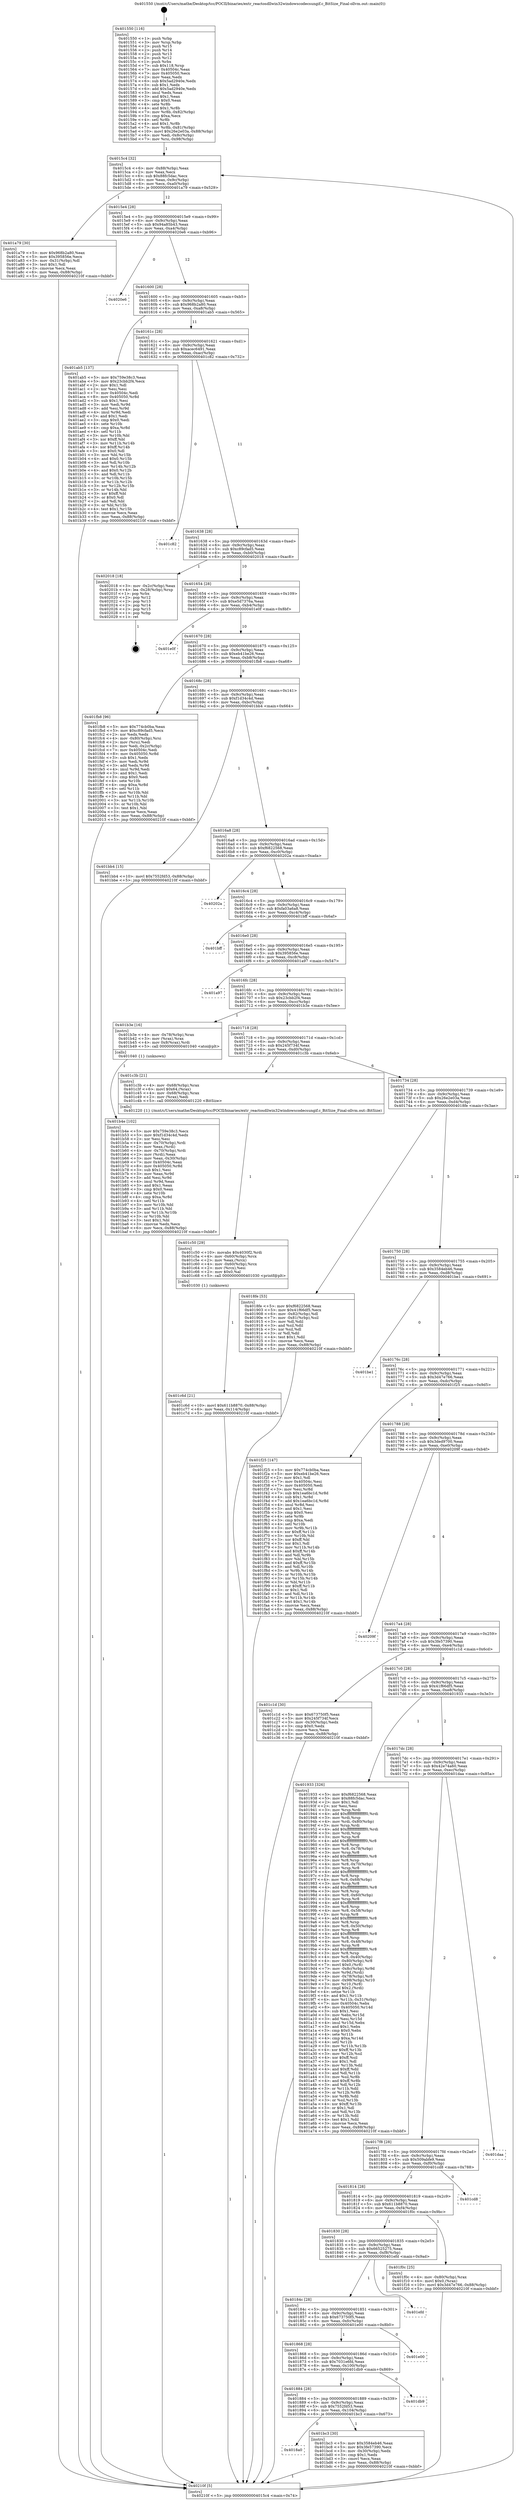 digraph "0x401550" {
  label = "0x401550 (/mnt/c/Users/mathe/Desktop/tcc/POCII/binaries/extr_reactosdllwin32windowscodecsungif.c_BitSize_Final-ollvm.out::main(0))"
  labelloc = "t"
  node[shape=record]

  Entry [label="",width=0.3,height=0.3,shape=circle,fillcolor=black,style=filled]
  "0x4015c4" [label="{
     0x4015c4 [32]\l
     | [instrs]\l
     &nbsp;&nbsp;0x4015c4 \<+6\>: mov -0x88(%rbp),%eax\l
     &nbsp;&nbsp;0x4015ca \<+2\>: mov %eax,%ecx\l
     &nbsp;&nbsp;0x4015cc \<+6\>: sub $0x88fc5dac,%ecx\l
     &nbsp;&nbsp;0x4015d2 \<+6\>: mov %eax,-0x9c(%rbp)\l
     &nbsp;&nbsp;0x4015d8 \<+6\>: mov %ecx,-0xa0(%rbp)\l
     &nbsp;&nbsp;0x4015de \<+6\>: je 0000000000401a79 \<main+0x529\>\l
  }"]
  "0x401a79" [label="{
     0x401a79 [30]\l
     | [instrs]\l
     &nbsp;&nbsp;0x401a79 \<+5\>: mov $0x968b2a80,%eax\l
     &nbsp;&nbsp;0x401a7e \<+5\>: mov $0x395856e,%ecx\l
     &nbsp;&nbsp;0x401a83 \<+3\>: mov -0x31(%rbp),%dl\l
     &nbsp;&nbsp;0x401a86 \<+3\>: test $0x1,%dl\l
     &nbsp;&nbsp;0x401a89 \<+3\>: cmovne %ecx,%eax\l
     &nbsp;&nbsp;0x401a8c \<+6\>: mov %eax,-0x88(%rbp)\l
     &nbsp;&nbsp;0x401a92 \<+5\>: jmp 000000000040210f \<main+0xbbf\>\l
  }"]
  "0x4015e4" [label="{
     0x4015e4 [28]\l
     | [instrs]\l
     &nbsp;&nbsp;0x4015e4 \<+5\>: jmp 00000000004015e9 \<main+0x99\>\l
     &nbsp;&nbsp;0x4015e9 \<+6\>: mov -0x9c(%rbp),%eax\l
     &nbsp;&nbsp;0x4015ef \<+5\>: sub $0x94a85b43,%eax\l
     &nbsp;&nbsp;0x4015f4 \<+6\>: mov %eax,-0xa4(%rbp)\l
     &nbsp;&nbsp;0x4015fa \<+6\>: je 00000000004020e6 \<main+0xb96\>\l
  }"]
  Exit [label="",width=0.3,height=0.3,shape=circle,fillcolor=black,style=filled,peripheries=2]
  "0x4020e6" [label="{
     0x4020e6\l
  }", style=dashed]
  "0x401600" [label="{
     0x401600 [28]\l
     | [instrs]\l
     &nbsp;&nbsp;0x401600 \<+5\>: jmp 0000000000401605 \<main+0xb5\>\l
     &nbsp;&nbsp;0x401605 \<+6\>: mov -0x9c(%rbp),%eax\l
     &nbsp;&nbsp;0x40160b \<+5\>: sub $0x968b2a80,%eax\l
     &nbsp;&nbsp;0x401610 \<+6\>: mov %eax,-0xa8(%rbp)\l
     &nbsp;&nbsp;0x401616 \<+6\>: je 0000000000401ab5 \<main+0x565\>\l
  }"]
  "0x401c6d" [label="{
     0x401c6d [21]\l
     | [instrs]\l
     &nbsp;&nbsp;0x401c6d \<+10\>: movl $0x611b8870,-0x88(%rbp)\l
     &nbsp;&nbsp;0x401c77 \<+6\>: mov %eax,-0x114(%rbp)\l
     &nbsp;&nbsp;0x401c7d \<+5\>: jmp 000000000040210f \<main+0xbbf\>\l
  }"]
  "0x401ab5" [label="{
     0x401ab5 [137]\l
     | [instrs]\l
     &nbsp;&nbsp;0x401ab5 \<+5\>: mov $0x759e38c3,%eax\l
     &nbsp;&nbsp;0x401aba \<+5\>: mov $0x23cbb2f4,%ecx\l
     &nbsp;&nbsp;0x401abf \<+2\>: mov $0x1,%dl\l
     &nbsp;&nbsp;0x401ac1 \<+2\>: xor %esi,%esi\l
     &nbsp;&nbsp;0x401ac3 \<+7\>: mov 0x40504c,%edi\l
     &nbsp;&nbsp;0x401aca \<+8\>: mov 0x405050,%r8d\l
     &nbsp;&nbsp;0x401ad2 \<+3\>: sub $0x1,%esi\l
     &nbsp;&nbsp;0x401ad5 \<+3\>: mov %edi,%r9d\l
     &nbsp;&nbsp;0x401ad8 \<+3\>: add %esi,%r9d\l
     &nbsp;&nbsp;0x401adb \<+4\>: imul %r9d,%edi\l
     &nbsp;&nbsp;0x401adf \<+3\>: and $0x1,%edi\l
     &nbsp;&nbsp;0x401ae2 \<+3\>: cmp $0x0,%edi\l
     &nbsp;&nbsp;0x401ae5 \<+4\>: sete %r10b\l
     &nbsp;&nbsp;0x401ae9 \<+4\>: cmp $0xa,%r8d\l
     &nbsp;&nbsp;0x401aed \<+4\>: setl %r11b\l
     &nbsp;&nbsp;0x401af1 \<+3\>: mov %r10b,%bl\l
     &nbsp;&nbsp;0x401af4 \<+3\>: xor $0xff,%bl\l
     &nbsp;&nbsp;0x401af7 \<+3\>: mov %r11b,%r14b\l
     &nbsp;&nbsp;0x401afa \<+4\>: xor $0xff,%r14b\l
     &nbsp;&nbsp;0x401afe \<+3\>: xor $0x0,%dl\l
     &nbsp;&nbsp;0x401b01 \<+3\>: mov %bl,%r15b\l
     &nbsp;&nbsp;0x401b04 \<+4\>: and $0x0,%r15b\l
     &nbsp;&nbsp;0x401b08 \<+3\>: and %dl,%r10b\l
     &nbsp;&nbsp;0x401b0b \<+3\>: mov %r14b,%r12b\l
     &nbsp;&nbsp;0x401b0e \<+4\>: and $0x0,%r12b\l
     &nbsp;&nbsp;0x401b12 \<+3\>: and %dl,%r11b\l
     &nbsp;&nbsp;0x401b15 \<+3\>: or %r10b,%r15b\l
     &nbsp;&nbsp;0x401b18 \<+3\>: or %r11b,%r12b\l
     &nbsp;&nbsp;0x401b1b \<+3\>: xor %r12b,%r15b\l
     &nbsp;&nbsp;0x401b1e \<+3\>: or %r14b,%bl\l
     &nbsp;&nbsp;0x401b21 \<+3\>: xor $0xff,%bl\l
     &nbsp;&nbsp;0x401b24 \<+3\>: or $0x0,%dl\l
     &nbsp;&nbsp;0x401b27 \<+2\>: and %dl,%bl\l
     &nbsp;&nbsp;0x401b29 \<+3\>: or %bl,%r15b\l
     &nbsp;&nbsp;0x401b2c \<+4\>: test $0x1,%r15b\l
     &nbsp;&nbsp;0x401b30 \<+3\>: cmovne %ecx,%eax\l
     &nbsp;&nbsp;0x401b33 \<+6\>: mov %eax,-0x88(%rbp)\l
     &nbsp;&nbsp;0x401b39 \<+5\>: jmp 000000000040210f \<main+0xbbf\>\l
  }"]
  "0x40161c" [label="{
     0x40161c [28]\l
     | [instrs]\l
     &nbsp;&nbsp;0x40161c \<+5\>: jmp 0000000000401621 \<main+0xd1\>\l
     &nbsp;&nbsp;0x401621 \<+6\>: mov -0x9c(%rbp),%eax\l
     &nbsp;&nbsp;0x401627 \<+5\>: sub $0xacec6491,%eax\l
     &nbsp;&nbsp;0x40162c \<+6\>: mov %eax,-0xac(%rbp)\l
     &nbsp;&nbsp;0x401632 \<+6\>: je 0000000000401c82 \<main+0x732\>\l
  }"]
  "0x401c50" [label="{
     0x401c50 [29]\l
     | [instrs]\l
     &nbsp;&nbsp;0x401c50 \<+10\>: movabs $0x4030f2,%rdi\l
     &nbsp;&nbsp;0x401c5a \<+4\>: mov -0x60(%rbp),%rcx\l
     &nbsp;&nbsp;0x401c5e \<+2\>: mov %eax,(%rcx)\l
     &nbsp;&nbsp;0x401c60 \<+4\>: mov -0x60(%rbp),%rcx\l
     &nbsp;&nbsp;0x401c64 \<+2\>: mov (%rcx),%esi\l
     &nbsp;&nbsp;0x401c66 \<+2\>: mov $0x0,%al\l
     &nbsp;&nbsp;0x401c68 \<+5\>: call 0000000000401030 \<printf@plt\>\l
     | [calls]\l
     &nbsp;&nbsp;0x401030 \{1\} (unknown)\l
  }"]
  "0x401c82" [label="{
     0x401c82\l
  }", style=dashed]
  "0x401638" [label="{
     0x401638 [28]\l
     | [instrs]\l
     &nbsp;&nbsp;0x401638 \<+5\>: jmp 000000000040163d \<main+0xed\>\l
     &nbsp;&nbsp;0x40163d \<+6\>: mov -0x9c(%rbp),%eax\l
     &nbsp;&nbsp;0x401643 \<+5\>: sub $0xc89cfad5,%eax\l
     &nbsp;&nbsp;0x401648 \<+6\>: mov %eax,-0xb0(%rbp)\l
     &nbsp;&nbsp;0x40164e \<+6\>: je 0000000000402018 \<main+0xac8\>\l
  }"]
  "0x4018a0" [label="{
     0x4018a0\l
  }", style=dashed]
  "0x402018" [label="{
     0x402018 [18]\l
     | [instrs]\l
     &nbsp;&nbsp;0x402018 \<+3\>: mov -0x2c(%rbp),%eax\l
     &nbsp;&nbsp;0x40201b \<+4\>: lea -0x28(%rbp),%rsp\l
     &nbsp;&nbsp;0x40201f \<+1\>: pop %rbx\l
     &nbsp;&nbsp;0x402020 \<+2\>: pop %r12\l
     &nbsp;&nbsp;0x402022 \<+2\>: pop %r13\l
     &nbsp;&nbsp;0x402024 \<+2\>: pop %r14\l
     &nbsp;&nbsp;0x402026 \<+2\>: pop %r15\l
     &nbsp;&nbsp;0x402028 \<+1\>: pop %rbp\l
     &nbsp;&nbsp;0x402029 \<+1\>: ret\l
  }"]
  "0x401654" [label="{
     0x401654 [28]\l
     | [instrs]\l
     &nbsp;&nbsp;0x401654 \<+5\>: jmp 0000000000401659 \<main+0x109\>\l
     &nbsp;&nbsp;0x401659 \<+6\>: mov -0x9c(%rbp),%eax\l
     &nbsp;&nbsp;0x40165f \<+5\>: sub $0xe5d7376a,%eax\l
     &nbsp;&nbsp;0x401664 \<+6\>: mov %eax,-0xb4(%rbp)\l
     &nbsp;&nbsp;0x40166a \<+6\>: je 0000000000401e0f \<main+0x8bf\>\l
  }"]
  "0x401bc3" [label="{
     0x401bc3 [30]\l
     | [instrs]\l
     &nbsp;&nbsp;0x401bc3 \<+5\>: mov $0x3584eb46,%eax\l
     &nbsp;&nbsp;0x401bc8 \<+5\>: mov $0x3fe57390,%ecx\l
     &nbsp;&nbsp;0x401bcd \<+3\>: mov -0x30(%rbp),%edx\l
     &nbsp;&nbsp;0x401bd0 \<+3\>: cmp $0x1,%edx\l
     &nbsp;&nbsp;0x401bd3 \<+3\>: cmovl %ecx,%eax\l
     &nbsp;&nbsp;0x401bd6 \<+6\>: mov %eax,-0x88(%rbp)\l
     &nbsp;&nbsp;0x401bdc \<+5\>: jmp 000000000040210f \<main+0xbbf\>\l
  }"]
  "0x401e0f" [label="{
     0x401e0f\l
  }", style=dashed]
  "0x401670" [label="{
     0x401670 [28]\l
     | [instrs]\l
     &nbsp;&nbsp;0x401670 \<+5\>: jmp 0000000000401675 \<main+0x125\>\l
     &nbsp;&nbsp;0x401675 \<+6\>: mov -0x9c(%rbp),%eax\l
     &nbsp;&nbsp;0x40167b \<+5\>: sub $0xeb41be26,%eax\l
     &nbsp;&nbsp;0x401680 \<+6\>: mov %eax,-0xb8(%rbp)\l
     &nbsp;&nbsp;0x401686 \<+6\>: je 0000000000401fb8 \<main+0xa68\>\l
  }"]
  "0x401884" [label="{
     0x401884 [28]\l
     | [instrs]\l
     &nbsp;&nbsp;0x401884 \<+5\>: jmp 0000000000401889 \<main+0x339\>\l
     &nbsp;&nbsp;0x401889 \<+6\>: mov -0x9c(%rbp),%eax\l
     &nbsp;&nbsp;0x40188f \<+5\>: sub $0x7552fd53,%eax\l
     &nbsp;&nbsp;0x401894 \<+6\>: mov %eax,-0x104(%rbp)\l
     &nbsp;&nbsp;0x40189a \<+6\>: je 0000000000401bc3 \<main+0x673\>\l
  }"]
  "0x401fb8" [label="{
     0x401fb8 [96]\l
     | [instrs]\l
     &nbsp;&nbsp;0x401fb8 \<+5\>: mov $0x774cb0ba,%eax\l
     &nbsp;&nbsp;0x401fbd \<+5\>: mov $0xc89cfad5,%ecx\l
     &nbsp;&nbsp;0x401fc2 \<+2\>: xor %edx,%edx\l
     &nbsp;&nbsp;0x401fc4 \<+4\>: mov -0x80(%rbp),%rsi\l
     &nbsp;&nbsp;0x401fc8 \<+2\>: mov (%rsi),%edi\l
     &nbsp;&nbsp;0x401fca \<+3\>: mov %edi,-0x2c(%rbp)\l
     &nbsp;&nbsp;0x401fcd \<+7\>: mov 0x40504c,%edi\l
     &nbsp;&nbsp;0x401fd4 \<+8\>: mov 0x405050,%r8d\l
     &nbsp;&nbsp;0x401fdc \<+3\>: sub $0x1,%edx\l
     &nbsp;&nbsp;0x401fdf \<+3\>: mov %edi,%r9d\l
     &nbsp;&nbsp;0x401fe2 \<+3\>: add %edx,%r9d\l
     &nbsp;&nbsp;0x401fe5 \<+4\>: imul %r9d,%edi\l
     &nbsp;&nbsp;0x401fe9 \<+3\>: and $0x1,%edi\l
     &nbsp;&nbsp;0x401fec \<+3\>: cmp $0x0,%edi\l
     &nbsp;&nbsp;0x401fef \<+4\>: sete %r10b\l
     &nbsp;&nbsp;0x401ff3 \<+4\>: cmp $0xa,%r8d\l
     &nbsp;&nbsp;0x401ff7 \<+4\>: setl %r11b\l
     &nbsp;&nbsp;0x401ffb \<+3\>: mov %r10b,%bl\l
     &nbsp;&nbsp;0x401ffe \<+3\>: and %r11b,%bl\l
     &nbsp;&nbsp;0x402001 \<+3\>: xor %r11b,%r10b\l
     &nbsp;&nbsp;0x402004 \<+3\>: or %r10b,%bl\l
     &nbsp;&nbsp;0x402007 \<+3\>: test $0x1,%bl\l
     &nbsp;&nbsp;0x40200a \<+3\>: cmovne %ecx,%eax\l
     &nbsp;&nbsp;0x40200d \<+6\>: mov %eax,-0x88(%rbp)\l
     &nbsp;&nbsp;0x402013 \<+5\>: jmp 000000000040210f \<main+0xbbf\>\l
  }"]
  "0x40168c" [label="{
     0x40168c [28]\l
     | [instrs]\l
     &nbsp;&nbsp;0x40168c \<+5\>: jmp 0000000000401691 \<main+0x141\>\l
     &nbsp;&nbsp;0x401691 \<+6\>: mov -0x9c(%rbp),%eax\l
     &nbsp;&nbsp;0x401697 \<+5\>: sub $0xf1d34c4d,%eax\l
     &nbsp;&nbsp;0x40169c \<+6\>: mov %eax,-0xbc(%rbp)\l
     &nbsp;&nbsp;0x4016a2 \<+6\>: je 0000000000401bb4 \<main+0x664\>\l
  }"]
  "0x401db9" [label="{
     0x401db9\l
  }", style=dashed]
  "0x401bb4" [label="{
     0x401bb4 [15]\l
     | [instrs]\l
     &nbsp;&nbsp;0x401bb4 \<+10\>: movl $0x7552fd53,-0x88(%rbp)\l
     &nbsp;&nbsp;0x401bbe \<+5\>: jmp 000000000040210f \<main+0xbbf\>\l
  }"]
  "0x4016a8" [label="{
     0x4016a8 [28]\l
     | [instrs]\l
     &nbsp;&nbsp;0x4016a8 \<+5\>: jmp 00000000004016ad \<main+0x15d\>\l
     &nbsp;&nbsp;0x4016ad \<+6\>: mov -0x9c(%rbp),%eax\l
     &nbsp;&nbsp;0x4016b3 \<+5\>: sub $0xf6822568,%eax\l
     &nbsp;&nbsp;0x4016b8 \<+6\>: mov %eax,-0xc0(%rbp)\l
     &nbsp;&nbsp;0x4016be \<+6\>: je 000000000040202a \<main+0xada\>\l
  }"]
  "0x401868" [label="{
     0x401868 [28]\l
     | [instrs]\l
     &nbsp;&nbsp;0x401868 \<+5\>: jmp 000000000040186d \<main+0x31d\>\l
     &nbsp;&nbsp;0x40186d \<+6\>: mov -0x9c(%rbp),%eax\l
     &nbsp;&nbsp;0x401873 \<+5\>: sub $0x7031e6fd,%eax\l
     &nbsp;&nbsp;0x401878 \<+6\>: mov %eax,-0x100(%rbp)\l
     &nbsp;&nbsp;0x40187e \<+6\>: je 0000000000401db9 \<main+0x869\>\l
  }"]
  "0x40202a" [label="{
     0x40202a\l
  }", style=dashed]
  "0x4016c4" [label="{
     0x4016c4 [28]\l
     | [instrs]\l
     &nbsp;&nbsp;0x4016c4 \<+5\>: jmp 00000000004016c9 \<main+0x179\>\l
     &nbsp;&nbsp;0x4016c9 \<+6\>: mov -0x9c(%rbp),%eax\l
     &nbsp;&nbsp;0x4016cf \<+5\>: sub $0xfa03a6a8,%eax\l
     &nbsp;&nbsp;0x4016d4 \<+6\>: mov %eax,-0xc4(%rbp)\l
     &nbsp;&nbsp;0x4016da \<+6\>: je 0000000000401bff \<main+0x6af\>\l
  }"]
  "0x401e00" [label="{
     0x401e00\l
  }", style=dashed]
  "0x401bff" [label="{
     0x401bff\l
  }", style=dashed]
  "0x4016e0" [label="{
     0x4016e0 [28]\l
     | [instrs]\l
     &nbsp;&nbsp;0x4016e0 \<+5\>: jmp 00000000004016e5 \<main+0x195\>\l
     &nbsp;&nbsp;0x4016e5 \<+6\>: mov -0x9c(%rbp),%eax\l
     &nbsp;&nbsp;0x4016eb \<+5\>: sub $0x395856e,%eax\l
     &nbsp;&nbsp;0x4016f0 \<+6\>: mov %eax,-0xc8(%rbp)\l
     &nbsp;&nbsp;0x4016f6 \<+6\>: je 0000000000401a97 \<main+0x547\>\l
  }"]
  "0x40184c" [label="{
     0x40184c [28]\l
     | [instrs]\l
     &nbsp;&nbsp;0x40184c \<+5\>: jmp 0000000000401851 \<main+0x301\>\l
     &nbsp;&nbsp;0x401851 \<+6\>: mov -0x9c(%rbp),%eax\l
     &nbsp;&nbsp;0x401857 \<+5\>: sub $0x673750f5,%eax\l
     &nbsp;&nbsp;0x40185c \<+6\>: mov %eax,-0xfc(%rbp)\l
     &nbsp;&nbsp;0x401862 \<+6\>: je 0000000000401e00 \<main+0x8b0\>\l
  }"]
  "0x401a97" [label="{
     0x401a97\l
  }", style=dashed]
  "0x4016fc" [label="{
     0x4016fc [28]\l
     | [instrs]\l
     &nbsp;&nbsp;0x4016fc \<+5\>: jmp 0000000000401701 \<main+0x1b1\>\l
     &nbsp;&nbsp;0x401701 \<+6\>: mov -0x9c(%rbp),%eax\l
     &nbsp;&nbsp;0x401707 \<+5\>: sub $0x23cbb2f4,%eax\l
     &nbsp;&nbsp;0x40170c \<+6\>: mov %eax,-0xcc(%rbp)\l
     &nbsp;&nbsp;0x401712 \<+6\>: je 0000000000401b3e \<main+0x5ee\>\l
  }"]
  "0x401efd" [label="{
     0x401efd\l
  }", style=dashed]
  "0x401b3e" [label="{
     0x401b3e [16]\l
     | [instrs]\l
     &nbsp;&nbsp;0x401b3e \<+4\>: mov -0x78(%rbp),%rax\l
     &nbsp;&nbsp;0x401b42 \<+3\>: mov (%rax),%rax\l
     &nbsp;&nbsp;0x401b45 \<+4\>: mov 0x8(%rax),%rdi\l
     &nbsp;&nbsp;0x401b49 \<+5\>: call 0000000000401040 \<atoi@plt\>\l
     | [calls]\l
     &nbsp;&nbsp;0x401040 \{1\} (unknown)\l
  }"]
  "0x401718" [label="{
     0x401718 [28]\l
     | [instrs]\l
     &nbsp;&nbsp;0x401718 \<+5\>: jmp 000000000040171d \<main+0x1cd\>\l
     &nbsp;&nbsp;0x40171d \<+6\>: mov -0x9c(%rbp),%eax\l
     &nbsp;&nbsp;0x401723 \<+5\>: sub $0x245f734f,%eax\l
     &nbsp;&nbsp;0x401728 \<+6\>: mov %eax,-0xd0(%rbp)\l
     &nbsp;&nbsp;0x40172e \<+6\>: je 0000000000401c3b \<main+0x6eb\>\l
  }"]
  "0x401830" [label="{
     0x401830 [28]\l
     | [instrs]\l
     &nbsp;&nbsp;0x401830 \<+5\>: jmp 0000000000401835 \<main+0x2e5\>\l
     &nbsp;&nbsp;0x401835 \<+6\>: mov -0x9c(%rbp),%eax\l
     &nbsp;&nbsp;0x40183b \<+5\>: sub $0x66525275,%eax\l
     &nbsp;&nbsp;0x401840 \<+6\>: mov %eax,-0xf8(%rbp)\l
     &nbsp;&nbsp;0x401846 \<+6\>: je 0000000000401efd \<main+0x9ad\>\l
  }"]
  "0x401c3b" [label="{
     0x401c3b [21]\l
     | [instrs]\l
     &nbsp;&nbsp;0x401c3b \<+4\>: mov -0x68(%rbp),%rax\l
     &nbsp;&nbsp;0x401c3f \<+6\>: movl $0x64,(%rax)\l
     &nbsp;&nbsp;0x401c45 \<+4\>: mov -0x68(%rbp),%rax\l
     &nbsp;&nbsp;0x401c49 \<+2\>: mov (%rax),%edi\l
     &nbsp;&nbsp;0x401c4b \<+5\>: call 0000000000401220 \<BitSize\>\l
     | [calls]\l
     &nbsp;&nbsp;0x401220 \{1\} (/mnt/c/Users/mathe/Desktop/tcc/POCII/binaries/extr_reactosdllwin32windowscodecsungif.c_BitSize_Final-ollvm.out::BitSize)\l
  }"]
  "0x401734" [label="{
     0x401734 [28]\l
     | [instrs]\l
     &nbsp;&nbsp;0x401734 \<+5\>: jmp 0000000000401739 \<main+0x1e9\>\l
     &nbsp;&nbsp;0x401739 \<+6\>: mov -0x9c(%rbp),%eax\l
     &nbsp;&nbsp;0x40173f \<+5\>: sub $0x26e2e03a,%eax\l
     &nbsp;&nbsp;0x401744 \<+6\>: mov %eax,-0xd4(%rbp)\l
     &nbsp;&nbsp;0x40174a \<+6\>: je 00000000004018fe \<main+0x3ae\>\l
  }"]
  "0x401f0c" [label="{
     0x401f0c [25]\l
     | [instrs]\l
     &nbsp;&nbsp;0x401f0c \<+4\>: mov -0x80(%rbp),%rax\l
     &nbsp;&nbsp;0x401f10 \<+6\>: movl $0x0,(%rax)\l
     &nbsp;&nbsp;0x401f16 \<+10\>: movl $0x3d47e766,-0x88(%rbp)\l
     &nbsp;&nbsp;0x401f20 \<+5\>: jmp 000000000040210f \<main+0xbbf\>\l
  }"]
  "0x4018fe" [label="{
     0x4018fe [53]\l
     | [instrs]\l
     &nbsp;&nbsp;0x4018fe \<+5\>: mov $0xf6822568,%eax\l
     &nbsp;&nbsp;0x401903 \<+5\>: mov $0x41f66df5,%ecx\l
     &nbsp;&nbsp;0x401908 \<+6\>: mov -0x82(%rbp),%dl\l
     &nbsp;&nbsp;0x40190e \<+7\>: mov -0x81(%rbp),%sil\l
     &nbsp;&nbsp;0x401915 \<+3\>: mov %dl,%dil\l
     &nbsp;&nbsp;0x401918 \<+3\>: and %sil,%dil\l
     &nbsp;&nbsp;0x40191b \<+3\>: xor %sil,%dl\l
     &nbsp;&nbsp;0x40191e \<+3\>: or %dl,%dil\l
     &nbsp;&nbsp;0x401921 \<+4\>: test $0x1,%dil\l
     &nbsp;&nbsp;0x401925 \<+3\>: cmovne %ecx,%eax\l
     &nbsp;&nbsp;0x401928 \<+6\>: mov %eax,-0x88(%rbp)\l
     &nbsp;&nbsp;0x40192e \<+5\>: jmp 000000000040210f \<main+0xbbf\>\l
  }"]
  "0x401750" [label="{
     0x401750 [28]\l
     | [instrs]\l
     &nbsp;&nbsp;0x401750 \<+5\>: jmp 0000000000401755 \<main+0x205\>\l
     &nbsp;&nbsp;0x401755 \<+6\>: mov -0x9c(%rbp),%eax\l
     &nbsp;&nbsp;0x40175b \<+5\>: sub $0x3584eb46,%eax\l
     &nbsp;&nbsp;0x401760 \<+6\>: mov %eax,-0xd8(%rbp)\l
     &nbsp;&nbsp;0x401766 \<+6\>: je 0000000000401be1 \<main+0x691\>\l
  }"]
  "0x40210f" [label="{
     0x40210f [5]\l
     | [instrs]\l
     &nbsp;&nbsp;0x40210f \<+5\>: jmp 00000000004015c4 \<main+0x74\>\l
  }"]
  "0x401550" [label="{
     0x401550 [116]\l
     | [instrs]\l
     &nbsp;&nbsp;0x401550 \<+1\>: push %rbp\l
     &nbsp;&nbsp;0x401551 \<+3\>: mov %rsp,%rbp\l
     &nbsp;&nbsp;0x401554 \<+2\>: push %r15\l
     &nbsp;&nbsp;0x401556 \<+2\>: push %r14\l
     &nbsp;&nbsp;0x401558 \<+2\>: push %r13\l
     &nbsp;&nbsp;0x40155a \<+2\>: push %r12\l
     &nbsp;&nbsp;0x40155c \<+1\>: push %rbx\l
     &nbsp;&nbsp;0x40155d \<+7\>: sub $0x118,%rsp\l
     &nbsp;&nbsp;0x401564 \<+7\>: mov 0x40504c,%eax\l
     &nbsp;&nbsp;0x40156b \<+7\>: mov 0x405050,%ecx\l
     &nbsp;&nbsp;0x401572 \<+2\>: mov %eax,%edx\l
     &nbsp;&nbsp;0x401574 \<+6\>: sub $0x5ad2940e,%edx\l
     &nbsp;&nbsp;0x40157a \<+3\>: sub $0x1,%edx\l
     &nbsp;&nbsp;0x40157d \<+6\>: add $0x5ad2940e,%edx\l
     &nbsp;&nbsp;0x401583 \<+3\>: imul %edx,%eax\l
     &nbsp;&nbsp;0x401586 \<+3\>: and $0x1,%eax\l
     &nbsp;&nbsp;0x401589 \<+3\>: cmp $0x0,%eax\l
     &nbsp;&nbsp;0x40158c \<+4\>: sete %r8b\l
     &nbsp;&nbsp;0x401590 \<+4\>: and $0x1,%r8b\l
     &nbsp;&nbsp;0x401594 \<+7\>: mov %r8b,-0x82(%rbp)\l
     &nbsp;&nbsp;0x40159b \<+3\>: cmp $0xa,%ecx\l
     &nbsp;&nbsp;0x40159e \<+4\>: setl %r8b\l
     &nbsp;&nbsp;0x4015a2 \<+4\>: and $0x1,%r8b\l
     &nbsp;&nbsp;0x4015a6 \<+7\>: mov %r8b,-0x81(%rbp)\l
     &nbsp;&nbsp;0x4015ad \<+10\>: movl $0x26e2e03a,-0x88(%rbp)\l
     &nbsp;&nbsp;0x4015b7 \<+6\>: mov %edi,-0x8c(%rbp)\l
     &nbsp;&nbsp;0x4015bd \<+7\>: mov %rsi,-0x98(%rbp)\l
  }"]
  "0x401814" [label="{
     0x401814 [28]\l
     | [instrs]\l
     &nbsp;&nbsp;0x401814 \<+5\>: jmp 0000000000401819 \<main+0x2c9\>\l
     &nbsp;&nbsp;0x401819 \<+6\>: mov -0x9c(%rbp),%eax\l
     &nbsp;&nbsp;0x40181f \<+5\>: sub $0x611b8870,%eax\l
     &nbsp;&nbsp;0x401824 \<+6\>: mov %eax,-0xf4(%rbp)\l
     &nbsp;&nbsp;0x40182a \<+6\>: je 0000000000401f0c \<main+0x9bc\>\l
  }"]
  "0x401be1" [label="{
     0x401be1\l
  }", style=dashed]
  "0x40176c" [label="{
     0x40176c [28]\l
     | [instrs]\l
     &nbsp;&nbsp;0x40176c \<+5\>: jmp 0000000000401771 \<main+0x221\>\l
     &nbsp;&nbsp;0x401771 \<+6\>: mov -0x9c(%rbp),%eax\l
     &nbsp;&nbsp;0x401777 \<+5\>: sub $0x3d47e766,%eax\l
     &nbsp;&nbsp;0x40177c \<+6\>: mov %eax,-0xdc(%rbp)\l
     &nbsp;&nbsp;0x401782 \<+6\>: je 0000000000401f25 \<main+0x9d5\>\l
  }"]
  "0x401cd8" [label="{
     0x401cd8\l
  }", style=dashed]
  "0x401f25" [label="{
     0x401f25 [147]\l
     | [instrs]\l
     &nbsp;&nbsp;0x401f25 \<+5\>: mov $0x774cb0ba,%eax\l
     &nbsp;&nbsp;0x401f2a \<+5\>: mov $0xeb41be26,%ecx\l
     &nbsp;&nbsp;0x401f2f \<+2\>: mov $0x1,%dl\l
     &nbsp;&nbsp;0x401f31 \<+7\>: mov 0x40504c,%esi\l
     &nbsp;&nbsp;0x401f38 \<+7\>: mov 0x405050,%edi\l
     &nbsp;&nbsp;0x401f3f \<+3\>: mov %esi,%r8d\l
     &nbsp;&nbsp;0x401f42 \<+7\>: sub $0x1ea6bc1d,%r8d\l
     &nbsp;&nbsp;0x401f49 \<+4\>: sub $0x1,%r8d\l
     &nbsp;&nbsp;0x401f4d \<+7\>: add $0x1ea6bc1d,%r8d\l
     &nbsp;&nbsp;0x401f54 \<+4\>: imul %r8d,%esi\l
     &nbsp;&nbsp;0x401f58 \<+3\>: and $0x1,%esi\l
     &nbsp;&nbsp;0x401f5b \<+3\>: cmp $0x0,%esi\l
     &nbsp;&nbsp;0x401f5e \<+4\>: sete %r9b\l
     &nbsp;&nbsp;0x401f62 \<+3\>: cmp $0xa,%edi\l
     &nbsp;&nbsp;0x401f65 \<+4\>: setl %r10b\l
     &nbsp;&nbsp;0x401f69 \<+3\>: mov %r9b,%r11b\l
     &nbsp;&nbsp;0x401f6c \<+4\>: xor $0xff,%r11b\l
     &nbsp;&nbsp;0x401f70 \<+3\>: mov %r10b,%bl\l
     &nbsp;&nbsp;0x401f73 \<+3\>: xor $0xff,%bl\l
     &nbsp;&nbsp;0x401f76 \<+3\>: xor $0x1,%dl\l
     &nbsp;&nbsp;0x401f79 \<+3\>: mov %r11b,%r14b\l
     &nbsp;&nbsp;0x401f7c \<+4\>: and $0xff,%r14b\l
     &nbsp;&nbsp;0x401f80 \<+3\>: and %dl,%r9b\l
     &nbsp;&nbsp;0x401f83 \<+3\>: mov %bl,%r15b\l
     &nbsp;&nbsp;0x401f86 \<+4\>: and $0xff,%r15b\l
     &nbsp;&nbsp;0x401f8a \<+3\>: and %dl,%r10b\l
     &nbsp;&nbsp;0x401f8d \<+3\>: or %r9b,%r14b\l
     &nbsp;&nbsp;0x401f90 \<+3\>: or %r10b,%r15b\l
     &nbsp;&nbsp;0x401f93 \<+3\>: xor %r15b,%r14b\l
     &nbsp;&nbsp;0x401f96 \<+3\>: or %bl,%r11b\l
     &nbsp;&nbsp;0x401f99 \<+4\>: xor $0xff,%r11b\l
     &nbsp;&nbsp;0x401f9d \<+3\>: or $0x1,%dl\l
     &nbsp;&nbsp;0x401fa0 \<+3\>: and %dl,%r11b\l
     &nbsp;&nbsp;0x401fa3 \<+3\>: or %r11b,%r14b\l
     &nbsp;&nbsp;0x401fa6 \<+4\>: test $0x1,%r14b\l
     &nbsp;&nbsp;0x401faa \<+3\>: cmovne %ecx,%eax\l
     &nbsp;&nbsp;0x401fad \<+6\>: mov %eax,-0x88(%rbp)\l
     &nbsp;&nbsp;0x401fb3 \<+5\>: jmp 000000000040210f \<main+0xbbf\>\l
  }"]
  "0x401788" [label="{
     0x401788 [28]\l
     | [instrs]\l
     &nbsp;&nbsp;0x401788 \<+5\>: jmp 000000000040178d \<main+0x23d\>\l
     &nbsp;&nbsp;0x40178d \<+6\>: mov -0x9c(%rbp),%eax\l
     &nbsp;&nbsp;0x401793 \<+5\>: sub $0x3ded9700,%eax\l
     &nbsp;&nbsp;0x401798 \<+6\>: mov %eax,-0xe0(%rbp)\l
     &nbsp;&nbsp;0x40179e \<+6\>: je 000000000040209f \<main+0xb4f\>\l
  }"]
  "0x4017f8" [label="{
     0x4017f8 [28]\l
     | [instrs]\l
     &nbsp;&nbsp;0x4017f8 \<+5\>: jmp 00000000004017fd \<main+0x2ad\>\l
     &nbsp;&nbsp;0x4017fd \<+6\>: mov -0x9c(%rbp),%eax\l
     &nbsp;&nbsp;0x401803 \<+5\>: sub $0x509abfe9,%eax\l
     &nbsp;&nbsp;0x401808 \<+6\>: mov %eax,-0xf0(%rbp)\l
     &nbsp;&nbsp;0x40180e \<+6\>: je 0000000000401cd8 \<main+0x788\>\l
  }"]
  "0x40209f" [label="{
     0x40209f\l
  }", style=dashed]
  "0x4017a4" [label="{
     0x4017a4 [28]\l
     | [instrs]\l
     &nbsp;&nbsp;0x4017a4 \<+5\>: jmp 00000000004017a9 \<main+0x259\>\l
     &nbsp;&nbsp;0x4017a9 \<+6\>: mov -0x9c(%rbp),%eax\l
     &nbsp;&nbsp;0x4017af \<+5\>: sub $0x3fe57390,%eax\l
     &nbsp;&nbsp;0x4017b4 \<+6\>: mov %eax,-0xe4(%rbp)\l
     &nbsp;&nbsp;0x4017ba \<+6\>: je 0000000000401c1d \<main+0x6cd\>\l
  }"]
  "0x401daa" [label="{
     0x401daa\l
  }", style=dashed]
  "0x401c1d" [label="{
     0x401c1d [30]\l
     | [instrs]\l
     &nbsp;&nbsp;0x401c1d \<+5\>: mov $0x673750f5,%eax\l
     &nbsp;&nbsp;0x401c22 \<+5\>: mov $0x245f734f,%ecx\l
     &nbsp;&nbsp;0x401c27 \<+3\>: mov -0x30(%rbp),%edx\l
     &nbsp;&nbsp;0x401c2a \<+3\>: cmp $0x0,%edx\l
     &nbsp;&nbsp;0x401c2d \<+3\>: cmove %ecx,%eax\l
     &nbsp;&nbsp;0x401c30 \<+6\>: mov %eax,-0x88(%rbp)\l
     &nbsp;&nbsp;0x401c36 \<+5\>: jmp 000000000040210f \<main+0xbbf\>\l
  }"]
  "0x4017c0" [label="{
     0x4017c0 [28]\l
     | [instrs]\l
     &nbsp;&nbsp;0x4017c0 \<+5\>: jmp 00000000004017c5 \<main+0x275\>\l
     &nbsp;&nbsp;0x4017c5 \<+6\>: mov -0x9c(%rbp),%eax\l
     &nbsp;&nbsp;0x4017cb \<+5\>: sub $0x41f66df5,%eax\l
     &nbsp;&nbsp;0x4017d0 \<+6\>: mov %eax,-0xe8(%rbp)\l
     &nbsp;&nbsp;0x4017d6 \<+6\>: je 0000000000401933 \<main+0x3e3\>\l
  }"]
  "0x401b4e" [label="{
     0x401b4e [102]\l
     | [instrs]\l
     &nbsp;&nbsp;0x401b4e \<+5\>: mov $0x759e38c3,%ecx\l
     &nbsp;&nbsp;0x401b53 \<+5\>: mov $0xf1d34c4d,%edx\l
     &nbsp;&nbsp;0x401b58 \<+2\>: xor %esi,%esi\l
     &nbsp;&nbsp;0x401b5a \<+4\>: mov -0x70(%rbp),%rdi\l
     &nbsp;&nbsp;0x401b5e \<+2\>: mov %eax,(%rdi)\l
     &nbsp;&nbsp;0x401b60 \<+4\>: mov -0x70(%rbp),%rdi\l
     &nbsp;&nbsp;0x401b64 \<+2\>: mov (%rdi),%eax\l
     &nbsp;&nbsp;0x401b66 \<+3\>: mov %eax,-0x30(%rbp)\l
     &nbsp;&nbsp;0x401b69 \<+7\>: mov 0x40504c,%eax\l
     &nbsp;&nbsp;0x401b70 \<+8\>: mov 0x405050,%r8d\l
     &nbsp;&nbsp;0x401b78 \<+3\>: sub $0x1,%esi\l
     &nbsp;&nbsp;0x401b7b \<+3\>: mov %eax,%r9d\l
     &nbsp;&nbsp;0x401b7e \<+3\>: add %esi,%r9d\l
     &nbsp;&nbsp;0x401b81 \<+4\>: imul %r9d,%eax\l
     &nbsp;&nbsp;0x401b85 \<+3\>: and $0x1,%eax\l
     &nbsp;&nbsp;0x401b88 \<+3\>: cmp $0x0,%eax\l
     &nbsp;&nbsp;0x401b8b \<+4\>: sete %r10b\l
     &nbsp;&nbsp;0x401b8f \<+4\>: cmp $0xa,%r8d\l
     &nbsp;&nbsp;0x401b93 \<+4\>: setl %r11b\l
     &nbsp;&nbsp;0x401b97 \<+3\>: mov %r10b,%bl\l
     &nbsp;&nbsp;0x401b9a \<+3\>: and %r11b,%bl\l
     &nbsp;&nbsp;0x401b9d \<+3\>: xor %r11b,%r10b\l
     &nbsp;&nbsp;0x401ba0 \<+3\>: or %r10b,%bl\l
     &nbsp;&nbsp;0x401ba3 \<+3\>: test $0x1,%bl\l
     &nbsp;&nbsp;0x401ba6 \<+3\>: cmovne %edx,%ecx\l
     &nbsp;&nbsp;0x401ba9 \<+6\>: mov %ecx,-0x88(%rbp)\l
     &nbsp;&nbsp;0x401baf \<+5\>: jmp 000000000040210f \<main+0xbbf\>\l
  }"]
  "0x401933" [label="{
     0x401933 [326]\l
     | [instrs]\l
     &nbsp;&nbsp;0x401933 \<+5\>: mov $0xf6822568,%eax\l
     &nbsp;&nbsp;0x401938 \<+5\>: mov $0x88fc5dac,%ecx\l
     &nbsp;&nbsp;0x40193d \<+2\>: mov $0x1,%dl\l
     &nbsp;&nbsp;0x40193f \<+2\>: xor %esi,%esi\l
     &nbsp;&nbsp;0x401941 \<+3\>: mov %rsp,%rdi\l
     &nbsp;&nbsp;0x401944 \<+4\>: add $0xfffffffffffffff0,%rdi\l
     &nbsp;&nbsp;0x401948 \<+3\>: mov %rdi,%rsp\l
     &nbsp;&nbsp;0x40194b \<+4\>: mov %rdi,-0x80(%rbp)\l
     &nbsp;&nbsp;0x40194f \<+3\>: mov %rsp,%rdi\l
     &nbsp;&nbsp;0x401952 \<+4\>: add $0xfffffffffffffff0,%rdi\l
     &nbsp;&nbsp;0x401956 \<+3\>: mov %rdi,%rsp\l
     &nbsp;&nbsp;0x401959 \<+3\>: mov %rsp,%r8\l
     &nbsp;&nbsp;0x40195c \<+4\>: add $0xfffffffffffffff0,%r8\l
     &nbsp;&nbsp;0x401960 \<+3\>: mov %r8,%rsp\l
     &nbsp;&nbsp;0x401963 \<+4\>: mov %r8,-0x78(%rbp)\l
     &nbsp;&nbsp;0x401967 \<+3\>: mov %rsp,%r8\l
     &nbsp;&nbsp;0x40196a \<+4\>: add $0xfffffffffffffff0,%r8\l
     &nbsp;&nbsp;0x40196e \<+3\>: mov %r8,%rsp\l
     &nbsp;&nbsp;0x401971 \<+4\>: mov %r8,-0x70(%rbp)\l
     &nbsp;&nbsp;0x401975 \<+3\>: mov %rsp,%r8\l
     &nbsp;&nbsp;0x401978 \<+4\>: add $0xfffffffffffffff0,%r8\l
     &nbsp;&nbsp;0x40197c \<+3\>: mov %r8,%rsp\l
     &nbsp;&nbsp;0x40197f \<+4\>: mov %r8,-0x68(%rbp)\l
     &nbsp;&nbsp;0x401983 \<+3\>: mov %rsp,%r8\l
     &nbsp;&nbsp;0x401986 \<+4\>: add $0xfffffffffffffff0,%r8\l
     &nbsp;&nbsp;0x40198a \<+3\>: mov %r8,%rsp\l
     &nbsp;&nbsp;0x40198d \<+4\>: mov %r8,-0x60(%rbp)\l
     &nbsp;&nbsp;0x401991 \<+3\>: mov %rsp,%r8\l
     &nbsp;&nbsp;0x401994 \<+4\>: add $0xfffffffffffffff0,%r8\l
     &nbsp;&nbsp;0x401998 \<+3\>: mov %r8,%rsp\l
     &nbsp;&nbsp;0x40199b \<+4\>: mov %r8,-0x58(%rbp)\l
     &nbsp;&nbsp;0x40199f \<+3\>: mov %rsp,%r8\l
     &nbsp;&nbsp;0x4019a2 \<+4\>: add $0xfffffffffffffff0,%r8\l
     &nbsp;&nbsp;0x4019a6 \<+3\>: mov %r8,%rsp\l
     &nbsp;&nbsp;0x4019a9 \<+4\>: mov %r8,-0x50(%rbp)\l
     &nbsp;&nbsp;0x4019ad \<+3\>: mov %rsp,%r8\l
     &nbsp;&nbsp;0x4019b0 \<+4\>: add $0xfffffffffffffff0,%r8\l
     &nbsp;&nbsp;0x4019b4 \<+3\>: mov %r8,%rsp\l
     &nbsp;&nbsp;0x4019b7 \<+4\>: mov %r8,-0x48(%rbp)\l
     &nbsp;&nbsp;0x4019bb \<+3\>: mov %rsp,%r8\l
     &nbsp;&nbsp;0x4019be \<+4\>: add $0xfffffffffffffff0,%r8\l
     &nbsp;&nbsp;0x4019c2 \<+3\>: mov %r8,%rsp\l
     &nbsp;&nbsp;0x4019c5 \<+4\>: mov %r8,-0x40(%rbp)\l
     &nbsp;&nbsp;0x4019c9 \<+4\>: mov -0x80(%rbp),%r8\l
     &nbsp;&nbsp;0x4019cd \<+7\>: movl $0x0,(%r8)\l
     &nbsp;&nbsp;0x4019d4 \<+7\>: mov -0x8c(%rbp),%r9d\l
     &nbsp;&nbsp;0x4019db \<+3\>: mov %r9d,(%rdi)\l
     &nbsp;&nbsp;0x4019de \<+4\>: mov -0x78(%rbp),%r8\l
     &nbsp;&nbsp;0x4019e2 \<+7\>: mov -0x98(%rbp),%r10\l
     &nbsp;&nbsp;0x4019e9 \<+3\>: mov %r10,(%r8)\l
     &nbsp;&nbsp;0x4019ec \<+3\>: cmpl $0x2,(%rdi)\l
     &nbsp;&nbsp;0x4019ef \<+4\>: setne %r11b\l
     &nbsp;&nbsp;0x4019f3 \<+4\>: and $0x1,%r11b\l
     &nbsp;&nbsp;0x4019f7 \<+4\>: mov %r11b,-0x31(%rbp)\l
     &nbsp;&nbsp;0x4019fb \<+7\>: mov 0x40504c,%ebx\l
     &nbsp;&nbsp;0x401a02 \<+8\>: mov 0x405050,%r14d\l
     &nbsp;&nbsp;0x401a0a \<+3\>: sub $0x1,%esi\l
     &nbsp;&nbsp;0x401a0d \<+3\>: mov %ebx,%r15d\l
     &nbsp;&nbsp;0x401a10 \<+3\>: add %esi,%r15d\l
     &nbsp;&nbsp;0x401a13 \<+4\>: imul %r15d,%ebx\l
     &nbsp;&nbsp;0x401a17 \<+3\>: and $0x1,%ebx\l
     &nbsp;&nbsp;0x401a1a \<+3\>: cmp $0x0,%ebx\l
     &nbsp;&nbsp;0x401a1d \<+4\>: sete %r11b\l
     &nbsp;&nbsp;0x401a21 \<+4\>: cmp $0xa,%r14d\l
     &nbsp;&nbsp;0x401a25 \<+4\>: setl %r12b\l
     &nbsp;&nbsp;0x401a29 \<+3\>: mov %r11b,%r13b\l
     &nbsp;&nbsp;0x401a2c \<+4\>: xor $0xff,%r13b\l
     &nbsp;&nbsp;0x401a30 \<+3\>: mov %r12b,%sil\l
     &nbsp;&nbsp;0x401a33 \<+4\>: xor $0xff,%sil\l
     &nbsp;&nbsp;0x401a37 \<+3\>: xor $0x1,%dl\l
     &nbsp;&nbsp;0x401a3a \<+3\>: mov %r13b,%dil\l
     &nbsp;&nbsp;0x401a3d \<+4\>: and $0xff,%dil\l
     &nbsp;&nbsp;0x401a41 \<+3\>: and %dl,%r11b\l
     &nbsp;&nbsp;0x401a44 \<+3\>: mov %sil,%r8b\l
     &nbsp;&nbsp;0x401a47 \<+4\>: and $0xff,%r8b\l
     &nbsp;&nbsp;0x401a4b \<+3\>: and %dl,%r12b\l
     &nbsp;&nbsp;0x401a4e \<+3\>: or %r11b,%dil\l
     &nbsp;&nbsp;0x401a51 \<+3\>: or %r12b,%r8b\l
     &nbsp;&nbsp;0x401a54 \<+3\>: xor %r8b,%dil\l
     &nbsp;&nbsp;0x401a57 \<+3\>: or %sil,%r13b\l
     &nbsp;&nbsp;0x401a5a \<+4\>: xor $0xff,%r13b\l
     &nbsp;&nbsp;0x401a5e \<+3\>: or $0x1,%dl\l
     &nbsp;&nbsp;0x401a61 \<+3\>: and %dl,%r13b\l
     &nbsp;&nbsp;0x401a64 \<+3\>: or %r13b,%dil\l
     &nbsp;&nbsp;0x401a67 \<+4\>: test $0x1,%dil\l
     &nbsp;&nbsp;0x401a6b \<+3\>: cmovne %ecx,%eax\l
     &nbsp;&nbsp;0x401a6e \<+6\>: mov %eax,-0x88(%rbp)\l
     &nbsp;&nbsp;0x401a74 \<+5\>: jmp 000000000040210f \<main+0xbbf\>\l
  }"]
  "0x4017dc" [label="{
     0x4017dc [28]\l
     | [instrs]\l
     &nbsp;&nbsp;0x4017dc \<+5\>: jmp 00000000004017e1 \<main+0x291\>\l
     &nbsp;&nbsp;0x4017e1 \<+6\>: mov -0x9c(%rbp),%eax\l
     &nbsp;&nbsp;0x4017e7 \<+5\>: sub $0x42e74a60,%eax\l
     &nbsp;&nbsp;0x4017ec \<+6\>: mov %eax,-0xec(%rbp)\l
     &nbsp;&nbsp;0x4017f2 \<+6\>: je 0000000000401daa \<main+0x85a\>\l
  }"]
  Entry -> "0x401550" [label=" 1"]
  "0x4015c4" -> "0x401a79" [label=" 1"]
  "0x4015c4" -> "0x4015e4" [label=" 12"]
  "0x402018" -> Exit [label=" 1"]
  "0x4015e4" -> "0x4020e6" [label=" 0"]
  "0x4015e4" -> "0x401600" [label=" 12"]
  "0x401fb8" -> "0x40210f" [label=" 1"]
  "0x401600" -> "0x401ab5" [label=" 1"]
  "0x401600" -> "0x40161c" [label=" 11"]
  "0x401f25" -> "0x40210f" [label=" 1"]
  "0x40161c" -> "0x401c82" [label=" 0"]
  "0x40161c" -> "0x401638" [label=" 11"]
  "0x401f0c" -> "0x40210f" [label=" 1"]
  "0x401638" -> "0x402018" [label=" 1"]
  "0x401638" -> "0x401654" [label=" 10"]
  "0x401c6d" -> "0x40210f" [label=" 1"]
  "0x401654" -> "0x401e0f" [label=" 0"]
  "0x401654" -> "0x401670" [label=" 10"]
  "0x401c50" -> "0x401c6d" [label=" 1"]
  "0x401670" -> "0x401fb8" [label=" 1"]
  "0x401670" -> "0x40168c" [label=" 9"]
  "0x401c1d" -> "0x40210f" [label=" 1"]
  "0x40168c" -> "0x401bb4" [label=" 1"]
  "0x40168c" -> "0x4016a8" [label=" 8"]
  "0x401bc3" -> "0x40210f" [label=" 1"]
  "0x4016a8" -> "0x40202a" [label=" 0"]
  "0x4016a8" -> "0x4016c4" [label=" 8"]
  "0x401884" -> "0x401bc3" [label=" 1"]
  "0x4016c4" -> "0x401bff" [label=" 0"]
  "0x4016c4" -> "0x4016e0" [label=" 8"]
  "0x401c3b" -> "0x401c50" [label=" 1"]
  "0x4016e0" -> "0x401a97" [label=" 0"]
  "0x4016e0" -> "0x4016fc" [label=" 8"]
  "0x401868" -> "0x401db9" [label=" 0"]
  "0x4016fc" -> "0x401b3e" [label=" 1"]
  "0x4016fc" -> "0x401718" [label=" 7"]
  "0x401884" -> "0x4018a0" [label=" 0"]
  "0x401718" -> "0x401c3b" [label=" 1"]
  "0x401718" -> "0x401734" [label=" 6"]
  "0x40184c" -> "0x401e00" [label=" 0"]
  "0x401734" -> "0x4018fe" [label=" 1"]
  "0x401734" -> "0x401750" [label=" 5"]
  "0x4018fe" -> "0x40210f" [label=" 1"]
  "0x401550" -> "0x4015c4" [label=" 1"]
  "0x40210f" -> "0x4015c4" [label=" 12"]
  "0x401868" -> "0x401884" [label=" 1"]
  "0x401750" -> "0x401be1" [label=" 0"]
  "0x401750" -> "0x40176c" [label=" 5"]
  "0x401830" -> "0x401efd" [label=" 0"]
  "0x40176c" -> "0x401f25" [label=" 1"]
  "0x40176c" -> "0x401788" [label=" 4"]
  "0x40184c" -> "0x401868" [label=" 1"]
  "0x401788" -> "0x40209f" [label=" 0"]
  "0x401788" -> "0x4017a4" [label=" 4"]
  "0x401814" -> "0x401f0c" [label=" 1"]
  "0x4017a4" -> "0x401c1d" [label=" 1"]
  "0x4017a4" -> "0x4017c0" [label=" 3"]
  "0x401830" -> "0x40184c" [label=" 1"]
  "0x4017c0" -> "0x401933" [label=" 1"]
  "0x4017c0" -> "0x4017dc" [label=" 2"]
  "0x4017f8" -> "0x401cd8" [label=" 0"]
  "0x401933" -> "0x40210f" [label=" 1"]
  "0x401a79" -> "0x40210f" [label=" 1"]
  "0x401ab5" -> "0x40210f" [label=" 1"]
  "0x401b3e" -> "0x401b4e" [label=" 1"]
  "0x401b4e" -> "0x40210f" [label=" 1"]
  "0x401bb4" -> "0x40210f" [label=" 1"]
  "0x4017f8" -> "0x401814" [label=" 2"]
  "0x4017dc" -> "0x401daa" [label=" 0"]
  "0x4017dc" -> "0x4017f8" [label=" 2"]
  "0x401814" -> "0x401830" [label=" 1"]
}
